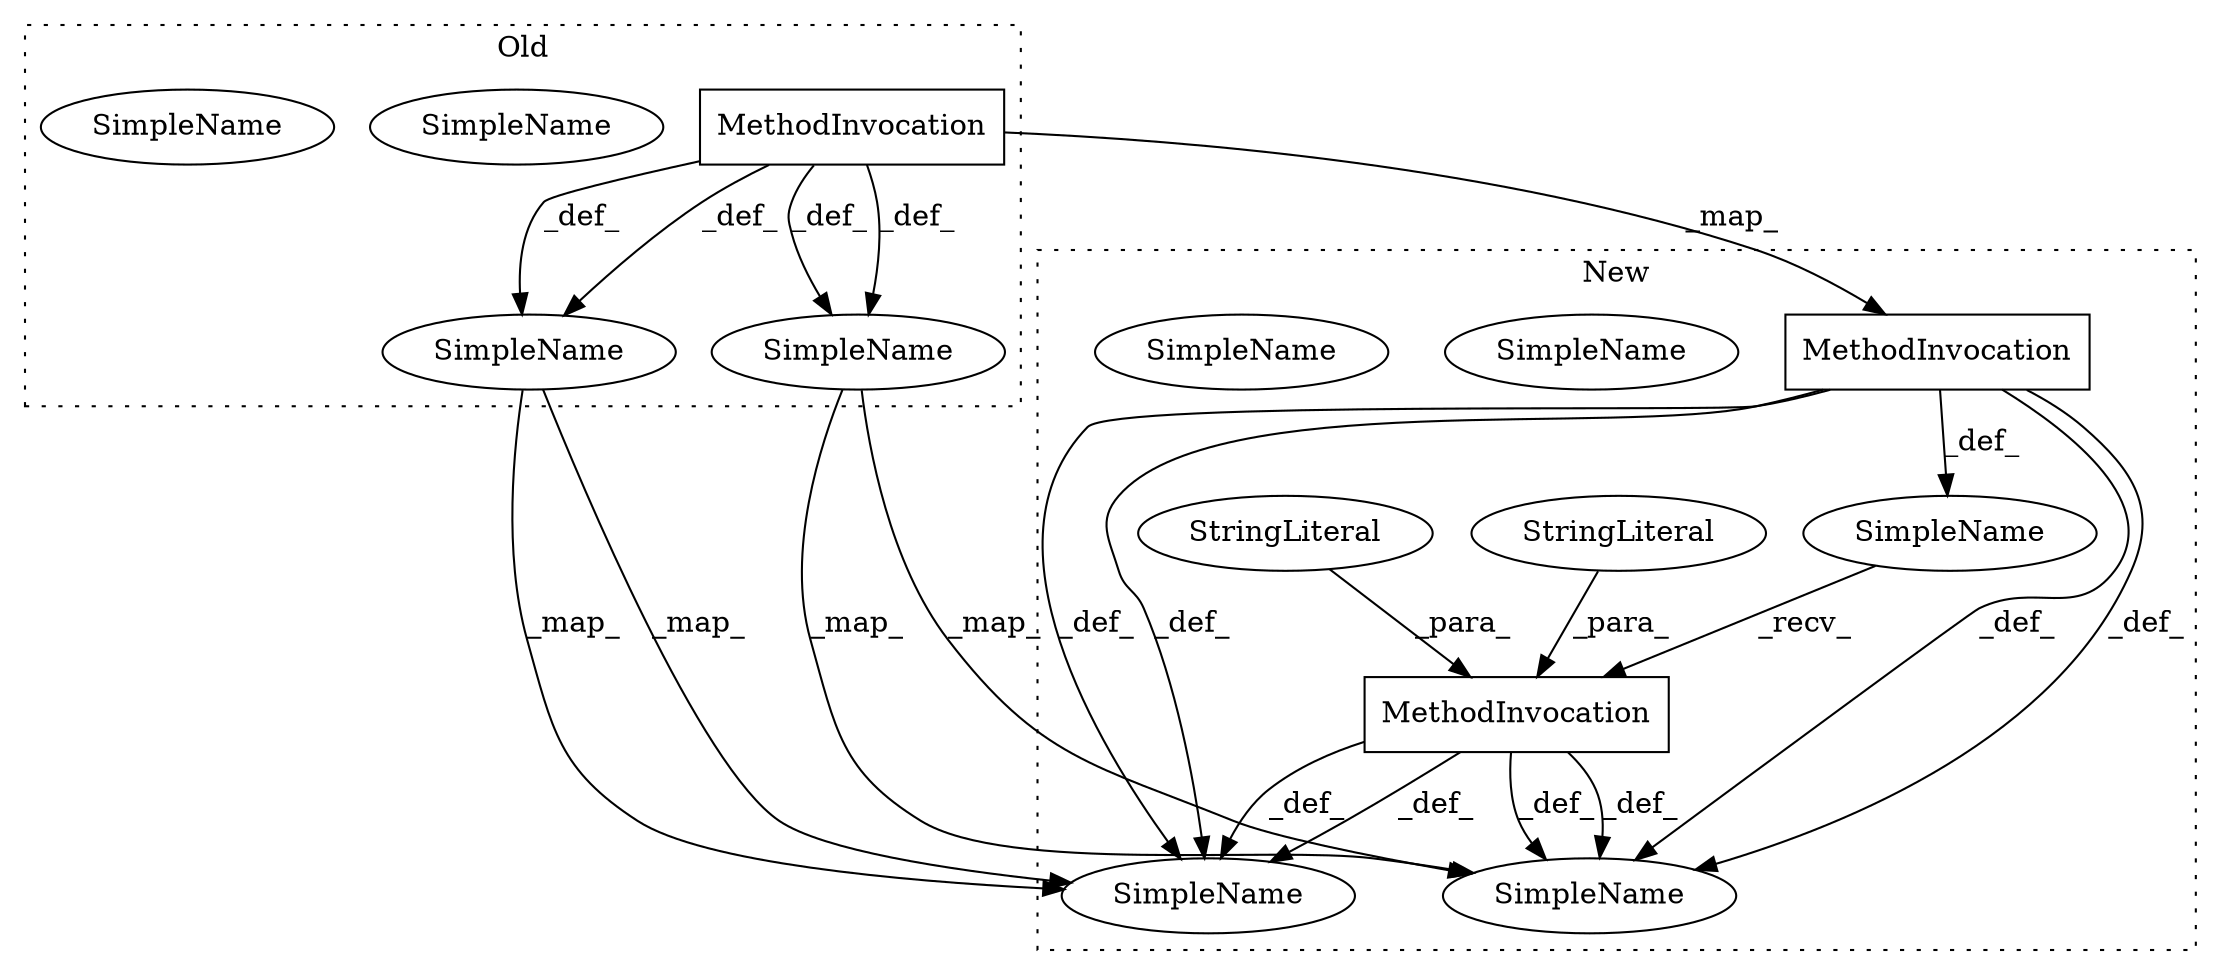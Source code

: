 digraph G {
subgraph cluster0 {
3 [label="MethodInvocation" a="32" s="7977,7991" l="8,1" shape="box"];
5 [label="SimpleName" a="42" s="7999" l="10" shape="ellipse"];
7 [label="SimpleName" a="42" s="8057" l="9" shape="ellipse"];
8 [label="SimpleName" a="42" s="7999" l="10" shape="ellipse"];
12 [label="SimpleName" a="42" s="8057" l="9" shape="ellipse"];
label = "Old";
style="dotted";
}
subgraph cluster1 {
1 [label="MethodInvocation" a="32" s="7966,7980" l="8,1" shape="box"];
2 [label="MethodInvocation" a="32" s="7982,7996" l="8,1" shape="box"];
4 [label="SimpleName" a="42" s="8038" l="10" shape="ellipse"];
6 [label="SimpleName" a="42" s="8096" l="9" shape="ellipse"];
9 [label="SimpleName" a="42" s="8096" l="9" shape="ellipse"];
10 [label="SimpleName" a="42" s="" l="" shape="ellipse"];
11 [label="SimpleName" a="42" s="8038" l="10" shape="ellipse"];
13 [label="StringLiteral" a="45" s="7994" l="2" shape="ellipse"];
14 [label="StringLiteral" a="45" s="7990" l="3" shape="ellipse"];
label = "New";
style="dotted";
}
1 -> 11 [label="_def_"];
1 -> 11 [label="_def_"];
1 -> 9 [label="_def_"];
1 -> 9 [label="_def_"];
1 -> 10 [label="_def_"];
2 -> 9 [label="_def_"];
2 -> 9 [label="_def_"];
2 -> 11 [label="_def_"];
2 -> 11 [label="_def_"];
3 -> 7 [label="_def_"];
3 -> 8 [label="_def_"];
3 -> 1 [label="_map_"];
3 -> 8 [label="_def_"];
3 -> 7 [label="_def_"];
7 -> 9 [label="_map_"];
7 -> 9 [label="_map_"];
8 -> 11 [label="_map_"];
8 -> 11 [label="_map_"];
10 -> 2 [label="_recv_"];
13 -> 2 [label="_para_"];
14 -> 2 [label="_para_"];
}